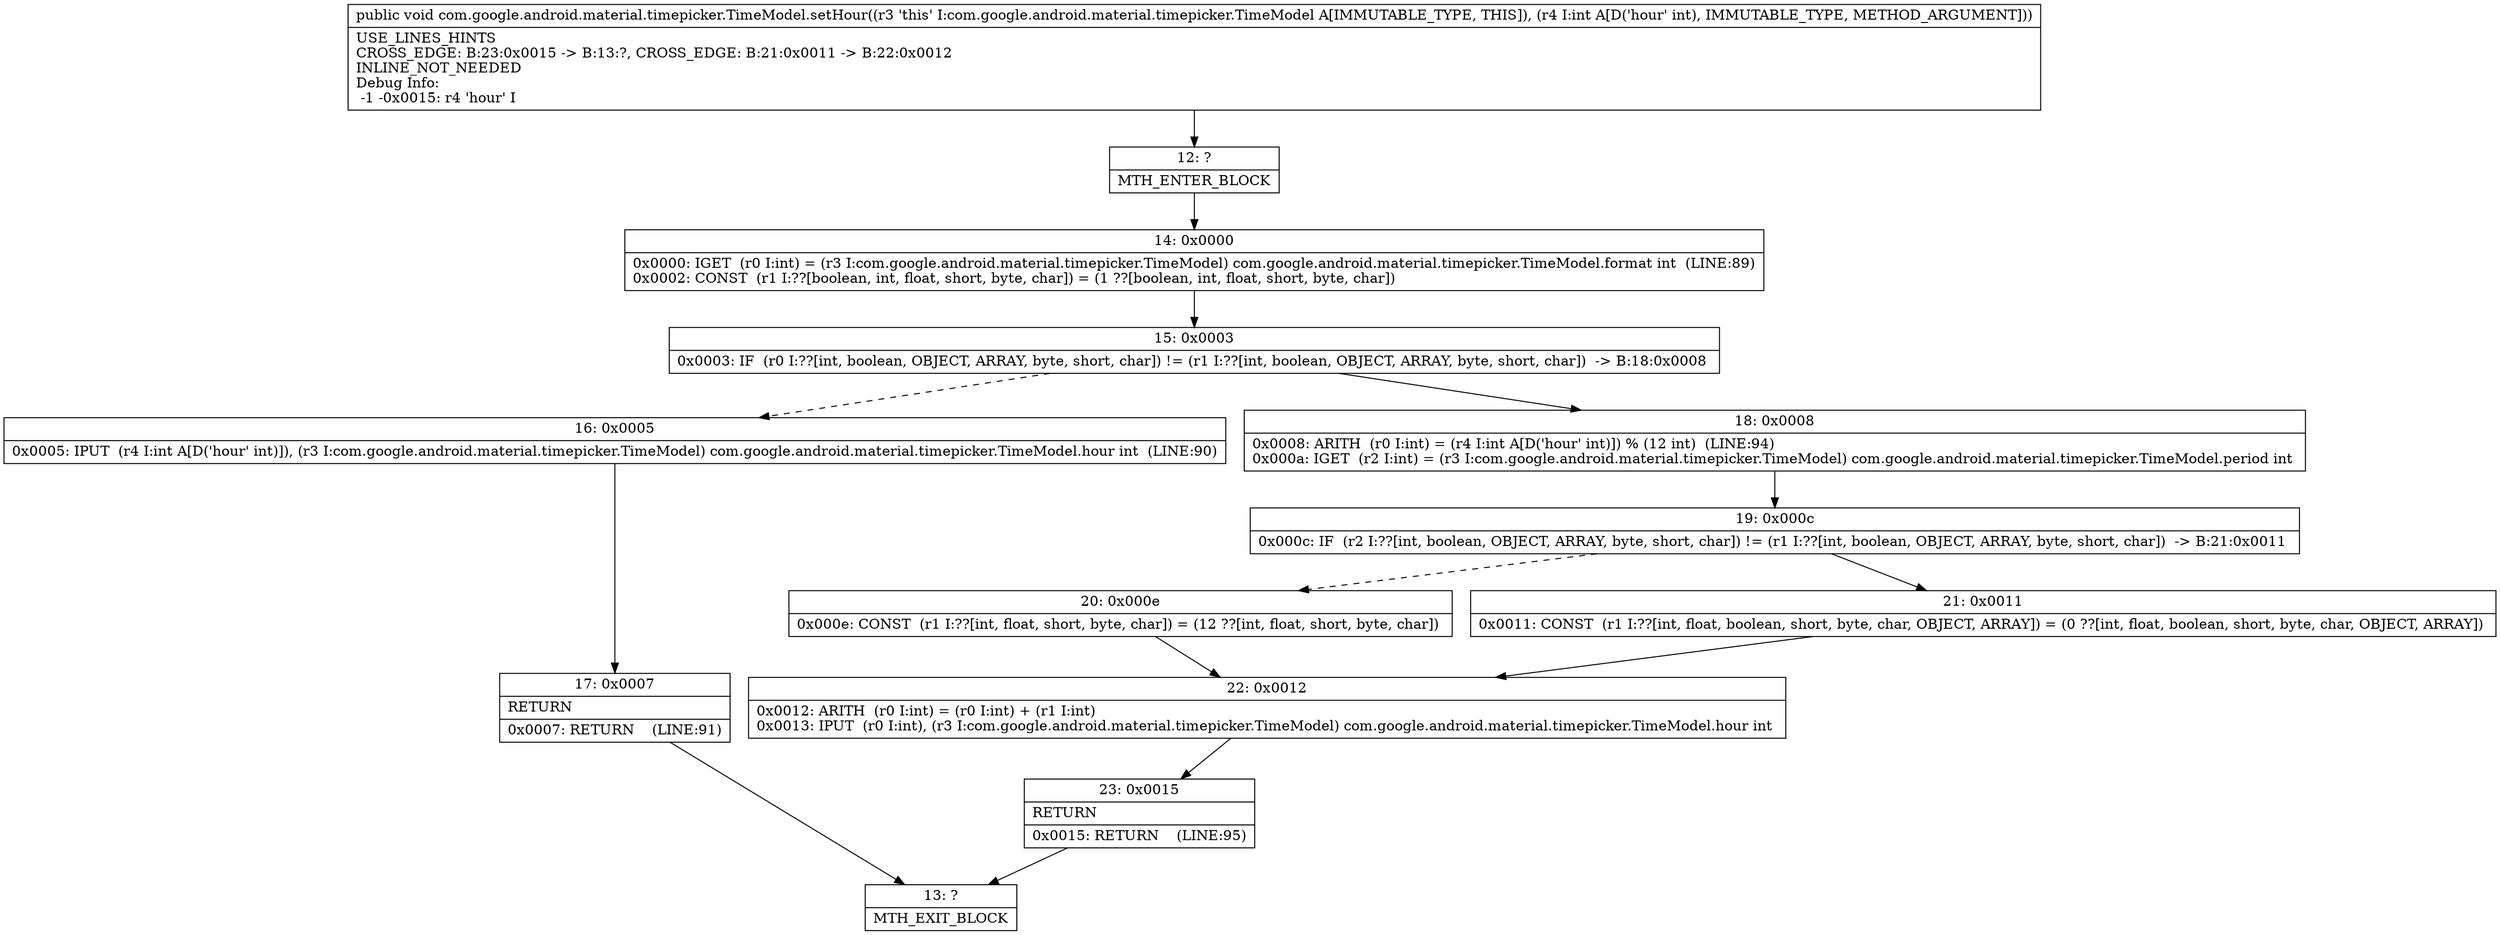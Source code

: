 digraph "CFG forcom.google.android.material.timepicker.TimeModel.setHour(I)V" {
Node_12 [shape=record,label="{12\:\ ?|MTH_ENTER_BLOCK\l}"];
Node_14 [shape=record,label="{14\:\ 0x0000|0x0000: IGET  (r0 I:int) = (r3 I:com.google.android.material.timepicker.TimeModel) com.google.android.material.timepicker.TimeModel.format int  (LINE:89)\l0x0002: CONST  (r1 I:??[boolean, int, float, short, byte, char]) = (1 ??[boolean, int, float, short, byte, char]) \l}"];
Node_15 [shape=record,label="{15\:\ 0x0003|0x0003: IF  (r0 I:??[int, boolean, OBJECT, ARRAY, byte, short, char]) != (r1 I:??[int, boolean, OBJECT, ARRAY, byte, short, char])  \-\> B:18:0x0008 \l}"];
Node_16 [shape=record,label="{16\:\ 0x0005|0x0005: IPUT  (r4 I:int A[D('hour' int)]), (r3 I:com.google.android.material.timepicker.TimeModel) com.google.android.material.timepicker.TimeModel.hour int  (LINE:90)\l}"];
Node_17 [shape=record,label="{17\:\ 0x0007|RETURN\l|0x0007: RETURN    (LINE:91)\l}"];
Node_13 [shape=record,label="{13\:\ ?|MTH_EXIT_BLOCK\l}"];
Node_18 [shape=record,label="{18\:\ 0x0008|0x0008: ARITH  (r0 I:int) = (r4 I:int A[D('hour' int)]) % (12 int)  (LINE:94)\l0x000a: IGET  (r2 I:int) = (r3 I:com.google.android.material.timepicker.TimeModel) com.google.android.material.timepicker.TimeModel.period int \l}"];
Node_19 [shape=record,label="{19\:\ 0x000c|0x000c: IF  (r2 I:??[int, boolean, OBJECT, ARRAY, byte, short, char]) != (r1 I:??[int, boolean, OBJECT, ARRAY, byte, short, char])  \-\> B:21:0x0011 \l}"];
Node_20 [shape=record,label="{20\:\ 0x000e|0x000e: CONST  (r1 I:??[int, float, short, byte, char]) = (12 ??[int, float, short, byte, char]) \l}"];
Node_22 [shape=record,label="{22\:\ 0x0012|0x0012: ARITH  (r0 I:int) = (r0 I:int) + (r1 I:int) \l0x0013: IPUT  (r0 I:int), (r3 I:com.google.android.material.timepicker.TimeModel) com.google.android.material.timepicker.TimeModel.hour int \l}"];
Node_23 [shape=record,label="{23\:\ 0x0015|RETURN\l|0x0015: RETURN    (LINE:95)\l}"];
Node_21 [shape=record,label="{21\:\ 0x0011|0x0011: CONST  (r1 I:??[int, float, boolean, short, byte, char, OBJECT, ARRAY]) = (0 ??[int, float, boolean, short, byte, char, OBJECT, ARRAY]) \l}"];
MethodNode[shape=record,label="{public void com.google.android.material.timepicker.TimeModel.setHour((r3 'this' I:com.google.android.material.timepicker.TimeModel A[IMMUTABLE_TYPE, THIS]), (r4 I:int A[D('hour' int), IMMUTABLE_TYPE, METHOD_ARGUMENT]))  | USE_LINES_HINTS\lCROSS_EDGE: B:23:0x0015 \-\> B:13:?, CROSS_EDGE: B:21:0x0011 \-\> B:22:0x0012\lINLINE_NOT_NEEDED\lDebug Info:\l  \-1 \-0x0015: r4 'hour' I\l}"];
MethodNode -> Node_12;Node_12 -> Node_14;
Node_14 -> Node_15;
Node_15 -> Node_16[style=dashed];
Node_15 -> Node_18;
Node_16 -> Node_17;
Node_17 -> Node_13;
Node_18 -> Node_19;
Node_19 -> Node_20[style=dashed];
Node_19 -> Node_21;
Node_20 -> Node_22;
Node_22 -> Node_23;
Node_23 -> Node_13;
Node_21 -> Node_22;
}


